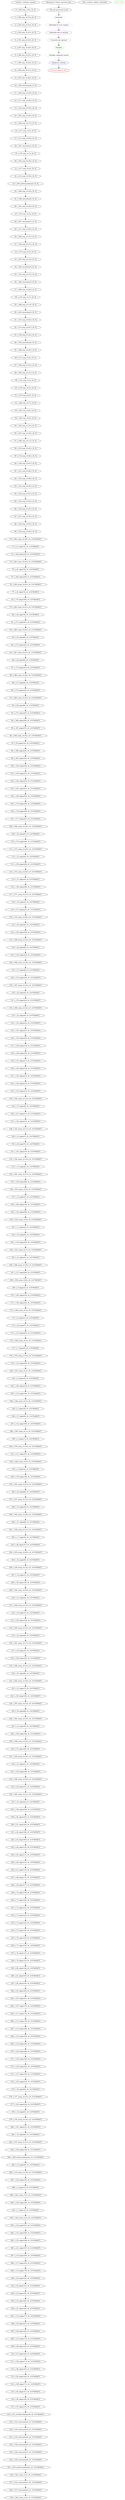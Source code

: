 digraph g {
legend_varNames [ label="varNum: varName, bounds" ]
legend_varNames_0 [ label="0: x_469_in(g_{10}), [0, 0]" ]
legend_varNames_1 [ label="1: x_506_in(p_{0,33}), [0, 0]" ]
legend_varNames_2 [ label="2: x_505_in(p_{0,32}), [0, 0]" ]
legend_varNames_3 [ label="3: x_504_in(p_{0,31}), [0, 0]" ]
legend_varNames_4 [ label="4: x_503_in(p_{0,30}), [0, 0]" ]
legend_varNames_5 [ label="5: x_497_in(p_{0,24}), [0, 0]" ]
legend_varNames_6 [ label="6: x_496_in(p_{0,23}), [0, 0]" ]
legend_varNames_7 [ label="7: x_495_in(p_{0,22}), [0, 0]" ]
legend_varNames_8 [ label="8: x_494_in(p_{0,21}), [0, 0]" ]
legend_varNames_9 [ label="9: x_493_in(p_{0,20}), [0, 0]" ]
legend_varNames_10 [ label="10: x_466_in(random6), [0, 0]" ]
legend_varNames_11 [ label="11: x_492_in(p_{0,19}), [0, 0]" ]
legend_varNames_12 [ label="12: x_517_in(p_{0,44}), [0, 0]" ]
legend_varNames_13 [ label="13: x_516_in(p_{0,43}), [0, 0]" ]
legend_varNames_14 [ label="14: x_491_in(p_{0,18}), [0, 0]" ]
legend_varNames_15 [ label="15: x_490_in(p_{0,17}), [0, 0]" ]
legend_varNames_16 [ label="16: x_471_in(g_{12}), [0, 0]" ]
legend_varNames_17 [ label="17: x_513_in(p_{0,40}), [0, 0]" ]
legend_varNames_18 [ label="18: x_461_in(random1), [0, 0]" ]
legend_varNames_19 [ label="19: x_470_in(g_{11}), [0, 0]" ]
legend_varNames_20 [ label="20: x_502_in(p_{0,29}), [0, 0]" ]
legend_varNames_21 [ label="21: x_477_in(p_{0,4}), [0, 0]" ]
legend_varNames_22 [ label="22: x_512_in(p_{0,39}), [0, 0]" ]
legend_varNames_23 [ label="23: x_459_in(Formaldehyde), [0, 0]" ]
legend_varNames_24 [ label="24: x_489_in(p_{0,16}), [0, 0]" ]
legend_varNames_25 [ label="25: x_468_in(random8), [0, 0]" ]
legend_varNames_26 [ label="26: x_501_in(p_{0,28}), [0, 0]" ]
legend_varNames_27 [ label="27: x_476_in(p_{0,3}), [0, 0]" ]
legend_varNames_28 [ label="28: x_467_in(random7), [0, 0]" ]
legend_varNames_29 [ label="29: x_511_in(p_{0,38}), [0, 0]" ]
legend_varNames_30 [ label="30: x_488_in(p_{0,15}), [0, 0]" ]
legend_varNames_31 [ label="31: x_500_in(p_{0,27}), [0, 0]" ]
legend_varNames_32 [ label="32: x_475_in(p_{0,2}), [0, 0]" ]
legend_varNames_33 [ label="33: x_487_in(p_{0,14}), [0, 0]" ]
legend_varNames_34 [ label="34: x_465_in(random5), [0, 0]" ]
legend_varNames_35 [ label="35: x_510_in(p_{0,37}), [0, 0]" ]
legend_varNames_36 [ label="36: x_464_in(random4), [0, 0]" ]
legend_varNames_37 [ label="37: x_499_in(p_{0,26}), [0, 0]" ]
legend_varNames_38 [ label="38: x_474_in(p_{0,1}), [0, 0]" ]
legend_varNames_39 [ label="39: x_486_in(p_{0,13}), [0, 0]" ]
legend_varNames_40 [ label="40: x_463_in(random3), [0, 0]" ]
legend_varNames_41 [ label="41: x_515_in(p_{0,42}), [0, 0]" ]
legend_varNames_42 [ label="42: x_514_in(p_{0,41}), [0, 0]" ]
legend_varNames_43 [ label="43: x_509_in(p_{0,36}), [0, 0]" ]
legend_varNames_44 [ label="44: x_462_in(random2), [0, 0]" ]
legend_varNames_45 [ label="45: x_498_in(p_{0,25}), [0, 0]" ]
legend_varNames_46 [ label="46: x_473_in(p_{0,0}), [0, 0]" ]
legend_varNames_47 [ label="47: x_508_in(p_{0,35}), [0, 0]" ]
legend_varNames_48 [ label="48: x_485_in(p_{0,12}), [0, 0]" ]
legend_varNames_49 [ label="49: x_472_in(g_{13}), [0, 0]" ]
legend_varNames_50 [ label="50: x_478_in(p_{0,5}), [0, 0]" ]
legend_varNames_51 [ label="51: x_479_in(p_{0,6}), [0, 0]" ]
legend_varNames_52 [ label="52: x_480_in(p_{0,7}), [0, 0]" ]
legend_varNames_53 [ label="53: x_481_in(p_{0,8}), [0, 0]" ]
legend_varNames_54 [ label="54: x_482_in(p_{0,9}), [0, 0]" ]
legend_varNames_55 [ label="55: x_483_in(p_{0,10}), [0, 0]" ]
legend_varNames_56 [ label="56: x_507_in(p_{0,34}), [0, 0]" ]
legend_varNames_57 [ label="57: x_484_in(p_{0,11}), [0, 0]" ]
legend_varNames_58 [ label="58: x_518_in(p_{0,45}), [0, 0]" ]
legend_varNames_59 [ label="59: x_519_in(p_{0,46}), [0, 0]" ]
legend_varNames_60 [ label="60: x_520_in(p_{0,47}), [0, 0]" ]
legend_varNames_61 [ label="61: x_521_in(p_{0,48}), [0, 0]" ]
legend_varNames_62 [ label="62: x_522_in(p_{0,49}), [0, 0]" ]
legend_varNames_63 [ label="63: x_523_in(p_{0,50}), [0, 0]" ]
legend_varNames_64 [ label="64: x_524_in(p_{0,51}), [0, 0]" ]
legend_varNames_65 [ label="65: x_525_in(p_{0,52}), [0, 0]" ]
legend_varNames_66 [ label="66: x_526_in(p_{0,53}), [0, 0]" ]
legend_varNames_67 [ label="67: x_527_in(p_{0,54}), [0, 0]" ]
legend_varNames_68 [ label="68: x_528_in(p_{0,55}), [0, 0]" ]
legend_varNames_69 [ label="69: x_529_in(p_{0,56}), [0, 0]" ]
legend_varNames_70 [ label="70: x_582_out(p_{0,38}), [0, 2147483647]" ]
legend_varNames_71 [ label="71: x_41_edge(72), [0, 2147483647]" ]
legend_varNames_72 [ label="72: x_168_edge(238), [0, 2147483647]" ]
legend_varNames_73 [ label="73: x_583_out(p_{0,39}), [0, 2147483647]" ]
legend_varNames_74 [ label="74: x_42_edge(74), [0, 2147483647]" ]
legend_varNames_75 [ label="75: x_169_edge(239), [0, 2147483647]" ]
legend_varNames_76 [ label="76: x_584_out(p_{0,40}), [0, 2147483647]" ]
legend_varNames_77 [ label="77: x_43_edge(76), [0, 2147483647]" ]
legend_varNames_78 [ label="78: x_170_edge(240), [0, 2147483647]" ]
legend_varNames_79 [ label="79: x_585_out(p_{0,41}), [0, 2147483647]" ]
legend_varNames_80 [ label="80: x_44_edge(78), [0, 2147483647]" ]
legend_varNames_81 [ label="81: x_171_edge(241), [0, 2147483647]" ]
legend_varNames_82 [ label="82: x_586_out(p_{0,42}), [0, 2147483647]" ]
legend_varNames_83 [ label="83: x_45_edge(80), [0, 2147483647]" ]
legend_varNames_84 [ label="84: x_172_edge(242), [0, 2147483647]" ]
legend_varNames_85 [ label="85: x_587_out(p_{0,43}), [0, 2147483647]" ]
legend_varNames_86 [ label="86: x_46_edge(82), [0, 2147483647]" ]
legend_varNames_87 [ label="87: x_173_edge(243), [0, 2147483647]" ]
legend_varNames_88 [ label="88: x_588_out(p_{0,44}), [0, 2147483647]" ]
legend_varNames_89 [ label="89: x_47_edge(84), [0, 2147483647]" ]
legend_varNames_90 [ label="90: x_174_edge(244), [0, 2147483647]" ]
legend_varNames_91 [ label="91: x_589_out(p_{0,45}), [0, 2147483647]" ]
legend_varNames_92 [ label="92: x_48_edge(86), [0, 2147483647]" ]
legend_varNames_93 [ label="93: x_175_edge(245), [0, 2147483647]" ]
legend_varNames_94 [ label="94: x_188_edge(258), [0, 2147483647]" ]
legend_varNames_95 [ label="95: x_187_edge(257), [0, 2147483647]" ]
legend_varNames_96 [ label="96: x_600_out(p_{0,56}), [0, 2147483647]" ]
legend_varNames_97 [ label="97: x_59_edge(102), [0, 2147483647]" ]
legend_varNames_98 [ label="98: x_186_edge(256), [0, 2147483647]" ]
legend_varNames_99 [ label="99: x_185_edge(255), [0, 2147483647]" ]
legend_varNames_100 [ label="100: x_184_edge(254), [0, 2147483647]" ]
legend_varNames_101 [ label="101: x_183_edge(253), [0, 2147483647]" ]
legend_varNames_102 [ label="102: x_182_edge(252), [0, 2147483647]" ]
legend_varNames_103 [ label="103: x_181_edge(251), [0, 2147483647]" ]
legend_varNames_104 [ label="104: x_180_edge(250), [0, 2147483647]" ]
legend_varNames_105 [ label="105: x_179_edge(249), [0, 2147483647]" ]
legend_varNames_106 [ label="106: x_178_edge(248), [0, 2147483647]" ]
legend_varNames_107 [ label="107: x_177_edge(247), [0, 2147483647]" ]
legend_varNames_108 [ label="108: x_590_out(p_{0,46}), [0, 2147483647]" ]
legend_varNames_109 [ label="109: x_49_edge(87), [0, 2147483647]" ]
legend_varNames_110 [ label="110: x_176_edge(246), [0, 2147483647]" ]
legend_varNames_111 [ label="111: x_573_out(p_{0,29}), [0, 2147483647]" ]
legend_varNames_112 [ label="112: x_32_edge(56), [0, 2147483647]" ]
legend_varNames_113 [ label="113: x_159_edge(229), [0, 2147483647]" ]
legend_varNames_114 [ label="114: x_572_out(p_{0,28}), [0, 2147483647]" ]
legend_varNames_115 [ label="115: x_31_edge(54), [0, 2147483647]" ]
legend_varNames_116 [ label="116: x_158_edge(228), [0, 2147483647]" ]
legend_varNames_117 [ label="117: x_571_out(p_{0,27}), [0, 2147483647]" ]
legend_varNames_118 [ label="118: x_30_edge(52), [0, 2147483647]" ]
legend_varNames_119 [ label="119: x_157_edge(227), [0, 2147483647]" ]
legend_varNames_120 [ label="120: x_570_out(p_{0,26}), [0, 2147483647]" ]
legend_varNames_121 [ label="121: x_29_edge(50), [0, 2147483647]" ]
legend_varNames_122 [ label="122: x_156_edge(226), [0, 2147483647]" ]
legend_varNames_123 [ label="123: x_569_out(p_{0,25}), [0, 2147483647]" ]
legend_varNames_124 [ label="124: x_28_edge(48), [0, 2147483647]" ]
legend_varNames_125 [ label="125: x_155_edge(225), [0, 2147483647]" ]
legend_varNames_126 [ label="126: x_568_out(p_{0,24}), [0, 2147483647]" ]
legend_varNames_127 [ label="127: x_27_edge(46), [0, 2147483647]" ]
legend_varNames_128 [ label="128: x_154_edge(224), [0, 2147483647]" ]
legend_varNames_129 [ label="129: x_567_out(p_{0,23}), [0, 2147483647]" ]
legend_varNames_130 [ label="130: x_26_edge(45), [0, 2147483647]" ]
legend_varNames_131 [ label="131: x_153_edge(223), [0, 2147483647]" ]
legend_varNames_132 [ label="132: x_566_out(p_{0,22}), [0, 2147483647]" ]
legend_varNames_133 [ label="133: x_25_edge(44), [0, 2147483647]" ]
legend_varNames_134 [ label="134: x_152_edge(222), [0, 2147483647]" ]
legend_varNames_135 [ label="135: x_151_edge(221), [0, 2147483647]" ]
legend_varNames_136 [ label="136: x_150_edge(220), [0, 2147483647]" ]
legend_varNames_137 [ label="137: x_149_edge(219), [0, 2147483647]" ]
legend_varNames_138 [ label="138: x_148_edge(218), [0, 2147483647]" ]
legend_varNames_139 [ label="139: x_147_edge(217), [0, 2147483647]" ]
legend_varNames_140 [ label="140: x_146_edge(216), [0, 2147483647]" ]
legend_varNames_141 [ label="141: x_145_edge(215), [0, 2147483647]" ]
legend_varNames_142 [ label="142: x_144_edge(214), [0, 2147483647]" ]
legend_varNames_143 [ label="143: x_143_edge(213), [0, 2147483647]" ]
legend_varNames_144 [ label="144: x_556_out(p_{0,12}), [0, 2147483647]" ]
legend_varNames_145 [ label="145: x_15_edge(28), [0, 2147483647]" ]
legend_varNames_146 [ label="146: x_167_edge(237), [0, 2147483647]" ]
legend_varNames_147 [ label="147: x_142_edge(212), [0, 2147483647]" ]
legend_varNames_148 [ label="148: x_555_out(p_{0,11}), [0, 2147483647]" ]
legend_varNames_149 [ label="149: x_14_edge(27), [0, 2147483647]" ]
legend_varNames_150 [ label="150: x_40_edge(70), [0, 2147483647]" ]
legend_varNames_151 [ label="151: x_141_edge(210), [0, 2147483647]" ]
legend_varNames_152 [ label="152: x_554_out(p_{0,10}), [0, 2147483647]" ]
legend_varNames_153 [ label="153: x_13_edge(26), [0, 2147483647]" ]
legend_varNames_154 [ label="154: x_581_out(p_{0,37}), [0, 2147483647]" ]
legend_varNames_155 [ label="155: x_140_edge(208), [0, 2147483647]" ]
legend_varNames_156 [ label="156: x_553_out(p_{0,9}), [0, 2147483647]" ]
legend_varNames_157 [ label="157: x_12_edge(25), [0, 2147483647]" ]
legend_varNames_158 [ label="158: x_166_edge(236), [0, 2147483647]" ]
legend_varNames_159 [ label="159: x_139_edge(206), [0, 2147483647]" ]
legend_varNames_160 [ label="160: x_552_out(p_{0,8}), [0, 2147483647]" ]
legend_varNames_161 [ label="161: x_11_edge(24), [0, 2147483647]" ]
legend_varNames_162 [ label="162: x_39_edge(69), [0, 2147483647]" ]
legend_varNames_163 [ label="163: x_138_edge(205), [0, 2147483647]" ]
legend_varNames_164 [ label="164: x_551_out(p_{0,7}), [0, 2147483647]" ]
legend_varNames_165 [ label="165: x_10_edge(23), [0, 2147483647]" ]
legend_varNames_166 [ label="166: x_580_out(p_{0,36}), [0, 2147483647]" ]
legend_varNames_167 [ label="167: x_137_edge(204), [0, 2147483647]" ]
legend_varNames_168 [ label="168: x_550_out(p_{0,6}), [0, 2147483647]" ]
legend_varNames_169 [ label="169: x_9_edge(22), [0, 2147483647]" ]
legend_varNames_170 [ label="170: x_165_edge(235), [0, 2147483647]" ]
legend_varNames_171 [ label="171: x_136_edge(203), [0, 2147483647]" ]
legend_varNames_172 [ label="172: x_549_out(p_{0,5}), [0, 2147483647]" ]
legend_varNames_173 [ label="173: x_8_edge(21), [0, 2147483647]" ]
legend_varNames_174 [ label="174: x_38_edge(67), [0, 2147483647]" ]
legend_varNames_175 [ label="175: x_135_edge(202), [0, 2147483647]" ]
legend_varNames_176 [ label="176: x_548_out(p_{0,4}), [0, 2147483647]" ]
legend_varNames_177 [ label="177: x_7_edge(20), [0, 2147483647]" ]
legend_varNames_178 [ label="178: x_579_out(p_{0,35}), [0, 2147483647]" ]
legend_varNames_179 [ label="179: x_134_edge(200), [0, 2147483647]" ]
legend_varNames_180 [ label="180: x_547_out(p_{0,3}), [0, 2147483647]" ]
legend_varNames_181 [ label="181: x_6_edge(19), [0, 2147483647]" ]
legend_varNames_182 [ label="182: x_164_edge(234), [0, 2147483647]" ]
legend_varNames_183 [ label="183: x_133_edge(199), [0, 2147483647]" ]
legend_varNames_184 [ label="184: x_546_out(p_{0,2}), [0, 2147483647]" ]
legend_varNames_185 [ label="185: x_5_edge(18), [0, 2147483647]" ]
legend_varNames_186 [ label="186: x_37_edge(64), [0, 2147483647]" ]
legend_varNames_187 [ label="187: x_132_edge(198), [0, 2147483647]" ]
legend_varNames_188 [ label="188: x_545_out(p_{0,1}), [0, 2147483647]" ]
legend_varNames_189 [ label="189: x_4_edge(17), [0, 2147483647]" ]
legend_varNames_190 [ label="190: x_578_out(p_{0,34}), [0, 2147483647]" ]
legend_varNames_191 [ label="191: x_131_edge(197), [0, 2147483647]" ]
legend_varNames_192 [ label="192: x_544_out(p_{0,0}), [0, 2147483647]" ]
legend_varNames_193 [ label="193: x_3_edge(16), [0, 2147483647]" ]
legend_varNames_194 [ label="194: x_130_edge(196), [0, 2147483647]" ]
legend_varNames_195 [ label="195: x_591_out(p_{0,47}), [0, 2147483647]" ]
legend_varNames_196 [ label="196: x_50_edge(88), [0, 2147483647]" ]
legend_varNames_197 [ label="197: x_557_out(p_{0,13}), [0, 2147483647]" ]
legend_varNames_198 [ label="198: x_16_edge(29), [0, 2147483647]" ]
legend_varNames_199 [ label="199: x_592_out(p_{0,48}), [0, 2147483647]" ]
legend_varNames_200 [ label="200: x_51_edge(89), [0, 2147483647]" ]
legend_varNames_201 [ label="201: x_558_out(p_{0,14}), [0, 2147483647]" ]
legend_varNames_202 [ label="202: x_17_edge(30), [0, 2147483647]" ]
legend_varNames_203 [ label="203: x_98_edge(157), [0, 2147483647]" ]
legend_varNames_204 [ label="204: x_593_out(p_{0,49}), [0, 2147483647]" ]
legend_varNames_205 [ label="205: x_52_edge(90), [0, 2147483647]" ]
legend_varNames_206 [ label="206: x_559_out(p_{0,15}), [0, 2147483647]" ]
legend_varNames_207 [ label="207: x_18_edge(31), [0, 2147483647]" ]
legend_varNames_208 [ label="208: x_99_edge(158), [0, 2147483647]" ]
legend_varNames_209 [ label="209: x_594_out(p_{0,50}), [0, 2147483647]" ]
legend_varNames_210 [ label="210: x_53_edge(92), [0, 2147483647]" ]
legend_varNames_211 [ label="211: x_560_out(p_{0,16}), [0, 2147483647]" ]
legend_varNames_212 [ label="212: x_19_edge(33), [0, 2147483647]" ]
legend_varNames_213 [ label="213: x_100_edge(160), [0, 2147483647]" ]
legend_varNames_214 [ label="214: x_595_out(p_{0,51}), [0, 2147483647]" ]
legend_varNames_215 [ label="215: x_54_edge(94), [0, 2147483647]" ]
legend_varNames_216 [ label="216: x_561_out(p_{0,17}), [0, 2147483647]" ]
legend_varNames_217 [ label="217: x_20_edge(35), [0, 2147483647]" ]
legend_varNames_218 [ label="218: x_102_edge(162), [0, 2147483647]" ]
legend_varNames_219 [ label="219: x_596_out(p_{0,52}), [0, 2147483647]" ]
legend_varNames_220 [ label="220: x_55_edge(96), [0, 2147483647]" ]
legend_varNames_221 [ label="221: x_562_out(p_{0,18}), [0, 2147483647]" ]
legend_varNames_222 [ label="222: x_21_edge(37), [0, 2147483647]" ]
legend_varNames_223 [ label="223: x_103_edge(164), [0, 2147483647]" ]
legend_varNames_224 [ label="224: x_597_out(p_{0,53}), [0, 2147483647]" ]
legend_varNames_225 [ label="225: x_56_edge(98), [0, 2147483647]" ]
legend_varNames_226 [ label="226: x_563_out(p_{0,19}), [0, 2147483647]" ]
legend_varNames_227 [ label="227: x_22_edge(39), [0, 2147483647]" ]
legend_varNames_228 [ label="228: x_104_edge(166), [0, 2147483647]" ]
legend_varNames_229 [ label="229: x_598_out(p_{0,54}), [0, 2147483647]" ]
legend_varNames_230 [ label="230: x_57_edge(100), [0, 2147483647]" ]
legend_varNames_231 [ label="231: x_564_out(p_{0,20}), [0, 2147483647]" ]
legend_varNames_232 [ label="232: x_23_edge(41), [0, 2147483647]" ]
legend_varNames_233 [ label="233: x_105_edge(168), [0, 2147483647]" ]
legend_varNames_234 [ label="234: x_599_out(p_{0,55}), [0, 2147483647]" ]
legend_varNames_235 [ label="235: x_58_edge(101), [0, 2147483647]" ]
legend_varNames_236 [ label="236: x_565_out(p_{0,21}), [0, 2147483647]" ]
legend_varNames_237 [ label="237: x_24_edge(42), [0, 2147483647]" ]
legend_varNames_238 [ label="238: x_106_edge(169), [0, 2147483647]" ]
legend_varNames_239 [ label="239: x_60_edge(103), [0, 2147483647]" ]
legend_varNames_240 [ label="240: x_61_edge(104), [0, 2147483647]" ]
legend_varNames_241 [ label="241: x_62_edge(106), [0, 2147483647]" ]
legend_varNames_242 [ label="242: x_63_edge(108), [0, 2147483647]" ]
legend_varNames_243 [ label="243: x_64_edge(110), [0, 2147483647]" ]
legend_varNames_244 [ label="244: x_65_edge(111), [0, 2147483647]" ]
legend_varNames_245 [ label="245: x_66_edge(112), [0, 2147483647]" ]
legend_varNames_246 [ label="246: x_67_edge(114), [0, 2147483647]" ]
legend_varNames_247 [ label="247: x_68_edge(115), [0, 2147483647]" ]
legend_varNames_248 [ label="248: x_69_edge(117), [0, 2147483647]" ]
legend_varNames_249 [ label="249: x_70_edge(118), [0, 2147483647]" ]
legend_varNames_250 [ label="250: x_71_edge(120), [0, 2147483647]" ]
legend_varNames_251 [ label="251: x_72_edge(122), [0, 2147483647]" ]
legend_varNames_252 [ label="252: x_73_edge(124), [0, 2147483647]" ]
legend_varNames_253 [ label="253: x_74_edge(126), [0, 2147483647]" ]
legend_varNames_254 [ label="254: x_75_edge(128), [0, 2147483647]" ]
legend_varNames_255 [ label="255: x_76_edge(130), [0, 2147483647]" ]
legend_varNames_256 [ label="256: x_77_edge(132), [0, 2147483647]" ]
legend_varNames_257 [ label="257: x_78_edge(133), [0, 2147483647]" ]
legend_varNames_258 [ label="258: x_79_edge(135), [0, 2147483647]" ]
legend_varNames_259 [ label="259: x_80_edge(136), [0, 2147483647]" ]
legend_varNames_260 [ label="260: x_81_edge(138), [0, 2147483647]" ]
legend_varNames_261 [ label="261: x_82_edge(139), [0, 2147483647]" ]
legend_varNames_262 [ label="262: x_83_edge(140), [0, 2147483647]" ]
legend_varNames_263 [ label="263: x_101_edge(161), [0, 2147483647]" ]
legend_varNames_264 [ label="264: x_107_edge(170), [0, 2147483647]" ]
legend_varNames_265 [ label="265: x_111_edge(176), [0, 2147483647]" ]
legend_varNames_266 [ label="266: x_113_edge(178), [0, 2147483647]" ]
legend_varNames_267 [ label="267: x_115_edge(180), [0, 2147483647]" ]
legend_varNames_268 [ label="268: x_116_edge(182), [0, 2147483647]" ]
legend_varNames_269 [ label="269: x_118_edge(184), [0, 2147483647]" ]
legend_varNames_270 [ label="270: x_120_edge(186), [0, 2147483647]" ]
legend_varNames_271 [ label="271: x_124_edge(190), [0, 2147483647]" ]
legend_varNames_272 [ label="272: x_126_edge(192), [0, 2147483647]" ]
legend_varNames_273 [ label="273: x_127_edge(193), [0, 2147483647]" ]
legend_varNames_274 [ label="274: x_163_edge(233), [0, 2147483647]" ]
legend_varNames_275 [ label="275: x_36_edge(62), [0, 2147483647]" ]
legend_varNames_276 [ label="276: x_577_out(p_{0,33}), [0, 2147483647]" ]
legend_varNames_277 [ label="277: x_162_edge(232), [0, 2147483647]" ]
legend_varNames_278 [ label="278: x_35_edge(61), [0, 2147483647]" ]
legend_varNames_279 [ label="279: x_576_out(p_{0,32}), [0, 2147483647]" ]
legend_varNames_280 [ label="280: x_161_edge(231), [0, 2147483647]" ]
legend_varNames_281 [ label="281: x_34_edge(60), [0, 2147483647]" ]
legend_varNames_282 [ label="282: x_575_out(p_{0,31}), [0, 2147483647]" ]
legend_varNames_283 [ label="283: x_160_edge(230), [0, 2147483647]" ]
legend_varNames_284 [ label="284: x_460_in(Glycolaldehyde), [0, 2147483647]" ]
legend_varNames_285 [ label="285: x_33_edge(58), [0, 2147483647]" ]
legend_varNames_286 [ label="286: x_574_out(p_{0,30}), [0, 2147483647]" ]
legend_varNames_287 [ label="287: x_129_edge(195), [0, 2147483647]" ]
legend_varNames_288 [ label="288: x_2_edge(15), [0, 2147483647]" ]
legend_varNames_289 [ label="289: x_543_out(g_{13}), [0, 2147483647]" ]
legend_varNames_290 [ label="290: x_128_edge(194), [0, 2147483647]" ]
legend_varNames_291 [ label="291: x_1_edge(14), [0, 2147483647]" ]
legend_varNames_292 [ label="292: x_542_out(g_{12}), [0, 2147483647]" ]
legend_varNames_293 [ label="293: x_125_edge(191), [0, 2147483647]" ]
legend_varNames_294 [ label="294: x_123_edge(189), [0, 2147483647]" ]
legend_varNames_295 [ label="295: x_122_edge(188), [0, 2147483647]" ]
legend_varNames_296 [ label="296: x_121_edge(187), [0, 2147483647]" ]
legend_varNames_297 [ label="297: x_119_edge(185), [0, 2147483647]" ]
legend_varNames_298 [ label="298: x_117_edge(183), [0, 2147483647]" ]
legend_varNames_299 [ label="299: x_114_edge(179), [0, 2147483647]" ]
legend_varNames_300 [ label="300: x_95_edge(152), [0, 2147483647]" ]
legend_varNames_301 [ label="301: x_94_edge(151), [0, 2147483647]" ]
legend_varNames_302 [ label="302: x_93_edge(150), [0, 2147483647]" ]
legend_varNames_303 [ label="303: x_92_edge(149), [0, 2147483647]" ]
legend_varNames_304 [ label="304: x_91_edge(148), [0, 2147483647]" ]
legend_varNames_305 [ label="305: x_112_edge(177), [0, 2147483647]" ]
legend_varNames_306 [ label="306: x_90_edge(147), [0, 2147483647]" ]
legend_varNames_307 [ label="307: x_89_edge(146), [0, 2147483647]" ]
legend_varNames_308 [ label="308: x_110_edge(175), [0, 2147483647]" ]
legend_varNames_309 [ label="309: x_88_edge(145), [0, 2147483647]" ]
legend_varNames_310 [ label="310: x_87_edge(144), [0, 2147483647]" ]
legend_varNames_311 [ label="311: x_109_edge(173), [0, 2147483647]" ]
legend_varNames_312 [ label="312: x_86_edge(143), [0, 2147483647]" ]
legend_varNames_313 [ label="313: x_85_edge(142), [0, 2147483647]" ]
legend_varNames_314 [ label="314: x_108_edge(171), [0, 2147483647]" ]
legend_varNames_315 [ label="315: x_84_edge(141), [0, 2147483647]" ]
legend_varNames_316 [ label="316: x_96_edge(154), [0, 2147483647]" ]
legend_varNames_317 [ label="317: x_97_edge(155), [0, 2147483647]" ]
legend_varNames_318 [ label="318: x_531_out(Glycolaldehyde), [0, 2147483647]" ]
legend_varNames_319 [ label="319: x_533_out(random2), [0, 2147483647]" ]
legend_varNames_320 [ label="320: x_534_out(random3), [0, 2147483647]" ]
legend_varNames_321 [ label="321: x_535_out(random4), [0, 2147483647]" ]
legend_varNames_322 [ label="322: x_536_out(random5), [0, 2147483647]" ]
legend_varNames_323 [ label="323: x_538_out(random7), [0, 2147483647]" ]
legend_varNames_324 [ label="324: x_539_out(random8), [0, 2147483647]" ]
legend_varNames_325 [ label="325: x_530_out(Formaldehyde), [0, 2147483647]" ]
legend_varNames_326 [ label="326: x_541_out(g_{11}), [0, 2147483647]" ]
legend_varNames_327 [ label="327: x_532_out(random1), [0, 2147483647]" ]
legend_varNames_328 [ label="328: x_537_out(random6), [0, 2147483647]" ]
legend_varNames_329 [ label="329: x_540_out(g_{10}), [0, 2147483647]" ]
legend_varNames -> legend_varNames_0
legend_varNames_0 -> legend_varNames_1
legend_varNames_1 -> legend_varNames_2
legend_varNames_2 -> legend_varNames_3
legend_varNames_3 -> legend_varNames_4
legend_varNames_4 -> legend_varNames_5
legend_varNames_5 -> legend_varNames_6
legend_varNames_6 -> legend_varNames_7
legend_varNames_7 -> legend_varNames_8
legend_varNames_8 -> legend_varNames_9
legend_varNames_9 -> legend_varNames_10
legend_varNames_10 -> legend_varNames_11
legend_varNames_11 -> legend_varNames_12
legend_varNames_12 -> legend_varNames_13
legend_varNames_13 -> legend_varNames_14
legend_varNames_14 -> legend_varNames_15
legend_varNames_15 -> legend_varNames_16
legend_varNames_16 -> legend_varNames_17
legend_varNames_17 -> legend_varNames_18
legend_varNames_18 -> legend_varNames_19
legend_varNames_19 -> legend_varNames_20
legend_varNames_20 -> legend_varNames_21
legend_varNames_21 -> legend_varNames_22
legend_varNames_22 -> legend_varNames_23
legend_varNames_23 -> legend_varNames_24
legend_varNames_24 -> legend_varNames_25
legend_varNames_25 -> legend_varNames_26
legend_varNames_26 -> legend_varNames_27
legend_varNames_27 -> legend_varNames_28
legend_varNames_28 -> legend_varNames_29
legend_varNames_29 -> legend_varNames_30
legend_varNames_30 -> legend_varNames_31
legend_varNames_31 -> legend_varNames_32
legend_varNames_32 -> legend_varNames_33
legend_varNames_33 -> legend_varNames_34
legend_varNames_34 -> legend_varNames_35
legend_varNames_35 -> legend_varNames_36
legend_varNames_36 -> legend_varNames_37
legend_varNames_37 -> legend_varNames_38
legend_varNames_38 -> legend_varNames_39
legend_varNames_39 -> legend_varNames_40
legend_varNames_40 -> legend_varNames_41
legend_varNames_41 -> legend_varNames_42
legend_varNames_42 -> legend_varNames_43
legend_varNames_43 -> legend_varNames_44
legend_varNames_44 -> legend_varNames_45
legend_varNames_45 -> legend_varNames_46
legend_varNames_46 -> legend_varNames_47
legend_varNames_47 -> legend_varNames_48
legend_varNames_48 -> legend_varNames_49
legend_varNames_49 -> legend_varNames_50
legend_varNames_50 -> legend_varNames_51
legend_varNames_51 -> legend_varNames_52
legend_varNames_52 -> legend_varNames_53
legend_varNames_53 -> legend_varNames_54
legend_varNames_54 -> legend_varNames_55
legend_varNames_55 -> legend_varNames_56
legend_varNames_56 -> legend_varNames_57
legend_varNames_57 -> legend_varNames_58
legend_varNames_58 -> legend_varNames_59
legend_varNames_59 -> legend_varNames_60
legend_varNames_60 -> legend_varNames_61
legend_varNames_61 -> legend_varNames_62
legend_varNames_62 -> legend_varNames_63
legend_varNames_63 -> legend_varNames_64
legend_varNames_64 -> legend_varNames_65
legend_varNames_65 -> legend_varNames_66
legend_varNames_66 -> legend_varNames_67
legend_varNames_67 -> legend_varNames_68
legend_varNames_68 -> legend_varNames_69
legend_varNames_69 -> legend_varNames_70
legend_varNames_70 -> legend_varNames_71
legend_varNames_71 -> legend_varNames_72
legend_varNames_72 -> legend_varNames_73
legend_varNames_73 -> legend_varNames_74
legend_varNames_74 -> legend_varNames_75
legend_varNames_75 -> legend_varNames_76
legend_varNames_76 -> legend_varNames_77
legend_varNames_77 -> legend_varNames_78
legend_varNames_78 -> legend_varNames_79
legend_varNames_79 -> legend_varNames_80
legend_varNames_80 -> legend_varNames_81
legend_varNames_81 -> legend_varNames_82
legend_varNames_82 -> legend_varNames_83
legend_varNames_83 -> legend_varNames_84
legend_varNames_84 -> legend_varNames_85
legend_varNames_85 -> legend_varNames_86
legend_varNames_86 -> legend_varNames_87
legend_varNames_87 -> legend_varNames_88
legend_varNames_88 -> legend_varNames_89
legend_varNames_89 -> legend_varNames_90
legend_varNames_90 -> legend_varNames_91
legend_varNames_91 -> legend_varNames_92
legend_varNames_92 -> legend_varNames_93
legend_varNames_93 -> legend_varNames_94
legend_varNames_94 -> legend_varNames_95
legend_varNames_95 -> legend_varNames_96
legend_varNames_96 -> legend_varNames_97
legend_varNames_97 -> legend_varNames_98
legend_varNames_98 -> legend_varNames_99
legend_varNames_99 -> legend_varNames_100
legend_varNames_100 -> legend_varNames_101
legend_varNames_101 -> legend_varNames_102
legend_varNames_102 -> legend_varNames_103
legend_varNames_103 -> legend_varNames_104
legend_varNames_104 -> legend_varNames_105
legend_varNames_105 -> legend_varNames_106
legend_varNames_106 -> legend_varNames_107
legend_varNames_107 -> legend_varNames_108
legend_varNames_108 -> legend_varNames_109
legend_varNames_109 -> legend_varNames_110
legend_varNames_110 -> legend_varNames_111
legend_varNames_111 -> legend_varNames_112
legend_varNames_112 -> legend_varNames_113
legend_varNames_113 -> legend_varNames_114
legend_varNames_114 -> legend_varNames_115
legend_varNames_115 -> legend_varNames_116
legend_varNames_116 -> legend_varNames_117
legend_varNames_117 -> legend_varNames_118
legend_varNames_118 -> legend_varNames_119
legend_varNames_119 -> legend_varNames_120
legend_varNames_120 -> legend_varNames_121
legend_varNames_121 -> legend_varNames_122
legend_varNames_122 -> legend_varNames_123
legend_varNames_123 -> legend_varNames_124
legend_varNames_124 -> legend_varNames_125
legend_varNames_125 -> legend_varNames_126
legend_varNames_126 -> legend_varNames_127
legend_varNames_127 -> legend_varNames_128
legend_varNames_128 -> legend_varNames_129
legend_varNames_129 -> legend_varNames_130
legend_varNames_130 -> legend_varNames_131
legend_varNames_131 -> legend_varNames_132
legend_varNames_132 -> legend_varNames_133
legend_varNames_133 -> legend_varNames_134
legend_varNames_134 -> legend_varNames_135
legend_varNames_135 -> legend_varNames_136
legend_varNames_136 -> legend_varNames_137
legend_varNames_137 -> legend_varNames_138
legend_varNames_138 -> legend_varNames_139
legend_varNames_139 -> legend_varNames_140
legend_varNames_140 -> legend_varNames_141
legend_varNames_141 -> legend_varNames_142
legend_varNames_142 -> legend_varNames_143
legend_varNames_143 -> legend_varNames_144
legend_varNames_144 -> legend_varNames_145
legend_varNames_145 -> legend_varNames_146
legend_varNames_146 -> legend_varNames_147
legend_varNames_147 -> legend_varNames_148
legend_varNames_148 -> legend_varNames_149
legend_varNames_149 -> legend_varNames_150
legend_varNames_150 -> legend_varNames_151
legend_varNames_151 -> legend_varNames_152
legend_varNames_152 -> legend_varNames_153
legend_varNames_153 -> legend_varNames_154
legend_varNames_154 -> legend_varNames_155
legend_varNames_155 -> legend_varNames_156
legend_varNames_156 -> legend_varNames_157
legend_varNames_157 -> legend_varNames_158
legend_varNames_158 -> legend_varNames_159
legend_varNames_159 -> legend_varNames_160
legend_varNames_160 -> legend_varNames_161
legend_varNames_161 -> legend_varNames_162
legend_varNames_162 -> legend_varNames_163
legend_varNames_163 -> legend_varNames_164
legend_varNames_164 -> legend_varNames_165
legend_varNames_165 -> legend_varNames_166
legend_varNames_166 -> legend_varNames_167
legend_varNames_167 -> legend_varNames_168
legend_varNames_168 -> legend_varNames_169
legend_varNames_169 -> legend_varNames_170
legend_varNames_170 -> legend_varNames_171
legend_varNames_171 -> legend_varNames_172
legend_varNames_172 -> legend_varNames_173
legend_varNames_173 -> legend_varNames_174
legend_varNames_174 -> legend_varNames_175
legend_varNames_175 -> legend_varNames_176
legend_varNames_176 -> legend_varNames_177
legend_varNames_177 -> legend_varNames_178
legend_varNames_178 -> legend_varNames_179
legend_varNames_179 -> legend_varNames_180
legend_varNames_180 -> legend_varNames_181
legend_varNames_181 -> legend_varNames_182
legend_varNames_182 -> legend_varNames_183
legend_varNames_183 -> legend_varNames_184
legend_varNames_184 -> legend_varNames_185
legend_varNames_185 -> legend_varNames_186
legend_varNames_186 -> legend_varNames_187
legend_varNames_187 -> legend_varNames_188
legend_varNames_188 -> legend_varNames_189
legend_varNames_189 -> legend_varNames_190
legend_varNames_190 -> legend_varNames_191
legend_varNames_191 -> legend_varNames_192
legend_varNames_192 -> legend_varNames_193
legend_varNames_193 -> legend_varNames_194
legend_varNames_194 -> legend_varNames_195
legend_varNames_195 -> legend_varNames_196
legend_varNames_196 -> legend_varNames_197
legend_varNames_197 -> legend_varNames_198
legend_varNames_198 -> legend_varNames_199
legend_varNames_199 -> legend_varNames_200
legend_varNames_200 -> legend_varNames_201
legend_varNames_201 -> legend_varNames_202
legend_varNames_202 -> legend_varNames_203
legend_varNames_203 -> legend_varNames_204
legend_varNames_204 -> legend_varNames_205
legend_varNames_205 -> legend_varNames_206
legend_varNames_206 -> legend_varNames_207
legend_varNames_207 -> legend_varNames_208
legend_varNames_208 -> legend_varNames_209
legend_varNames_209 -> legend_varNames_210
legend_varNames_210 -> legend_varNames_211
legend_varNames_211 -> legend_varNames_212
legend_varNames_212 -> legend_varNames_213
legend_varNames_213 -> legend_varNames_214
legend_varNames_214 -> legend_varNames_215
legend_varNames_215 -> legend_varNames_216
legend_varNames_216 -> legend_varNames_217
legend_varNames_217 -> legend_varNames_218
legend_varNames_218 -> legend_varNames_219
legend_varNames_219 -> legend_varNames_220
legend_varNames_220 -> legend_varNames_221
legend_varNames_221 -> legend_varNames_222
legend_varNames_222 -> legend_varNames_223
legend_varNames_223 -> legend_varNames_224
legend_varNames_224 -> legend_varNames_225
legend_varNames_225 -> legend_varNames_226
legend_varNames_226 -> legend_varNames_227
legend_varNames_227 -> legend_varNames_228
legend_varNames_228 -> legend_varNames_229
legend_varNames_229 -> legend_varNames_230
legend_varNames_230 -> legend_varNames_231
legend_varNames_231 -> legend_varNames_232
legend_varNames_232 -> legend_varNames_233
legend_varNames_233 -> legend_varNames_234
legend_varNames_234 -> legend_varNames_235
legend_varNames_235 -> legend_varNames_236
legend_varNames_236 -> legend_varNames_237
legend_varNames_237 -> legend_varNames_238
legend_varNames_238 -> legend_varNames_239
legend_varNames_239 -> legend_varNames_240
legend_varNames_240 -> legend_varNames_241
legend_varNames_241 -> legend_varNames_242
legend_varNames_242 -> legend_varNames_243
legend_varNames_243 -> legend_varNames_244
legend_varNames_244 -> legend_varNames_245
legend_varNames_245 -> legend_varNames_246
legend_varNames_246 -> legend_varNames_247
legend_varNames_247 -> legend_varNames_248
legend_varNames_248 -> legend_varNames_249
legend_varNames_249 -> legend_varNames_250
legend_varNames_250 -> legend_varNames_251
legend_varNames_251 -> legend_varNames_252
legend_varNames_252 -> legend_varNames_253
legend_varNames_253 -> legend_varNames_254
legend_varNames_254 -> legend_varNames_255
legend_varNames_255 -> legend_varNames_256
legend_varNames_256 -> legend_varNames_257
legend_varNames_257 -> legend_varNames_258
legend_varNames_258 -> legend_varNames_259
legend_varNames_259 -> legend_varNames_260
legend_varNames_260 -> legend_varNames_261
legend_varNames_261 -> legend_varNames_262
legend_varNames_262 -> legend_varNames_263
legend_varNames_263 -> legend_varNames_264
legend_varNames_264 -> legend_varNames_265
legend_varNames_265 -> legend_varNames_266
legend_varNames_266 -> legend_varNames_267
legend_varNames_267 -> legend_varNames_268
legend_varNames_268 -> legend_varNames_269
legend_varNames_269 -> legend_varNames_270
legend_varNames_270 -> legend_varNames_271
legend_varNames_271 -> legend_varNames_272
legend_varNames_272 -> legend_varNames_273
legend_varNames_273 -> legend_varNames_274
legend_varNames_274 -> legend_varNames_275
legend_varNames_275 -> legend_varNames_276
legend_varNames_276 -> legend_varNames_277
legend_varNames_277 -> legend_varNames_278
legend_varNames_278 -> legend_varNames_279
legend_varNames_279 -> legend_varNames_280
legend_varNames_280 -> legend_varNames_281
legend_varNames_281 -> legend_varNames_282
legend_varNames_282 -> legend_varNames_283
legend_varNames_283 -> legend_varNames_284
legend_varNames_284 -> legend_varNames_285
legend_varNames_285 -> legend_varNames_286
legend_varNames_286 -> legend_varNames_287
legend_varNames_287 -> legend_varNames_288
legend_varNames_288 -> legend_varNames_289
legend_varNames_289 -> legend_varNames_290
legend_varNames_290 -> legend_varNames_291
legend_varNames_291 -> legend_varNames_292
legend_varNames_292 -> legend_varNames_293
legend_varNames_293 -> legend_varNames_294
legend_varNames_294 -> legend_varNames_295
legend_varNames_295 -> legend_varNames_296
legend_varNames_296 -> legend_varNames_297
legend_varNames_297 -> legend_varNames_298
legend_varNames_298 -> legend_varNames_299
legend_varNames_299 -> legend_varNames_300
legend_varNames_300 -> legend_varNames_301
legend_varNames_301 -> legend_varNames_302
legend_varNames_302 -> legend_varNames_303
legend_varNames_303 -> legend_varNames_304
legend_varNames_304 -> legend_varNames_305
legend_varNames_305 -> legend_varNames_306
legend_varNames_306 -> legend_varNames_307
legend_varNames_307 -> legend_varNames_308
legend_varNames_308 -> legend_varNames_309
legend_varNames_309 -> legend_varNames_310
legend_varNames_310 -> legend_varNames_311
legend_varNames_311 -> legend_varNames_312
legend_varNames_312 -> legend_varNames_313
legend_varNames_313 -> legend_varNames_314
legend_varNames_314 -> legend_varNames_315
legend_varNames_315 -> legend_varNames_316
legend_varNames_316 -> legend_varNames_317
legend_varNames_317 -> legend_varNames_318
legend_varNames_318 -> legend_varNames_319
legend_varNames_319 -> legend_varNames_320
legend_varNames_320 -> legend_varNames_321
legend_varNames_321 -> legend_varNames_322
legend_varNames_322 -> legend_varNames_323
legend_varNames_323 -> legend_varNames_324
legend_varNames_324 -> legend_varNames_325
legend_varNames_325 -> legend_varNames_326
legend_varNames_326 -> legend_varNames_327
legend_varNames_327 -> legend_varNames_328
legend_varNames_328 -> legend_varNames_329
legend_colours_0 [ label="Meaning of colours and line style" ]
legend_colours_1 [ label="Not yet processed at all"  ]
legend_colours_0 -> legend_colours_1
legend_colours_2 [ label="Infeasible" color=gray ]
legend_colours_1 -> legend_colours_2
legend_colours_3 [ label="Infeasible by user request" color=purple style=dashed ]
legend_colours_2 -> legend_colours_3
legend_colours_4 [ label="Infeasible due to absGap" color=purple ]
legend_colours_3 -> legend_colours_4
legend_colours_5 [ label="Currently not optimal" style=dashed ]
legend_colours_4 -> legend_colours_5
legend_colours_6 [ label="Feasible" color=green ]
legend_colours_5 -> legend_colours_6
legend_colours_7 [ label="Feasible, implicitly solved" color=green style=dashed ]
legend_colours_6 -> legend_colours_7
legend_colours_8 [ label="Duplicate solution" color=blue ]
legend_colours_7 -> legend_colours_8
legend_colours_9 [ label="Current node at exit" fontcolor=red ]
legend_colours_8 -> legend_colours_9
legend_text [ label="Text: varNum, objVal, solutionId" ]
1 [ label="1, 0, -1, 0" color=green fontcolor=red ] 
}
